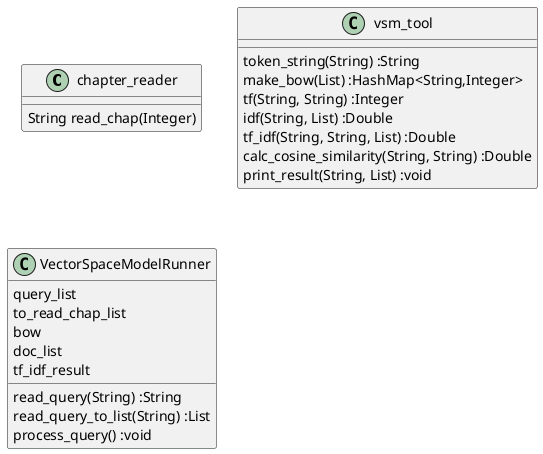 @startuml
class chapter_reader {
    String read_chap(Integer)
}

class vsm_tool {
    token_string(String) :String 
    make_bow(List) :HashMap<String,Integer>
    tf(String, String) :Integer
    idf(String, List) :Double
    tf_idf(String, String, List) :Double
    calc_cosine_similarity(String, String) :Double
    print_result(String, List) :void
}

class VectorSpaceModelRunner {
    query_list
    to_read_chap_list
    bow
    doc_list
    tf_idf_result
    read_query(String) :String
    read_query_to_list(String) :List
    process_query() :void


}
@enduml